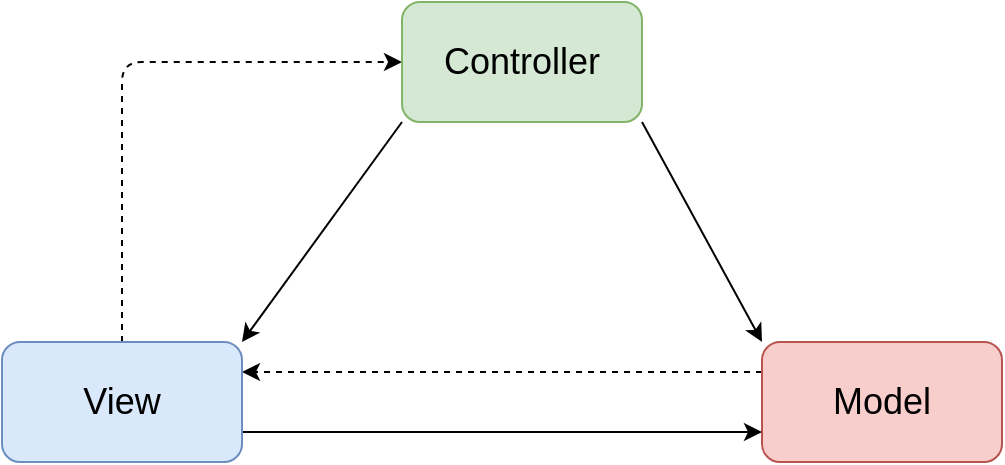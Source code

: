 <mxfile version="15.4.0" type="device"><diagram id="R9_EVb6Ef2wqdiGAu3qX" name="第 1 页"><mxGraphModel dx="1024" dy="599" grid="1" gridSize="10" guides="1" tooltips="1" connect="1" arrows="1" fold="1" page="1" pageScale="1" pageWidth="827" pageHeight="1169" math="0" shadow="0"><root><mxCell id="0"/><mxCell id="1" parent="0"/><mxCell id="Z7aUzNSAv4_1iR3B1SFu-9" style="edgeStyle=none;rounded=0;orthogonalLoop=1;jettySize=auto;html=1;exitX=0;exitY=0.25;exitDx=0;exitDy=0;entryX=1;entryY=0.25;entryDx=0;entryDy=0;fontSize=18;dashed=1;" edge="1" parent="1" source="Z7aUzNSAv4_1iR3B1SFu-1" target="Z7aUzNSAv4_1iR3B1SFu-2"><mxGeometry relative="1" as="geometry"/></mxCell><mxCell id="Z7aUzNSAv4_1iR3B1SFu-1" value="Model" style="rounded=1;whiteSpace=wrap;html=1;fillColor=#f8cecc;strokeColor=#b85450;fontSize=18;" vertex="1" parent="1"><mxGeometry x="450" y="300" width="120" height="60" as="geometry"/></mxCell><mxCell id="Z7aUzNSAv4_1iR3B1SFu-7" style="edgeStyle=none;rounded=0;orthogonalLoop=1;jettySize=auto;html=1;exitX=1;exitY=0.75;exitDx=0;exitDy=0;entryX=0;entryY=0.75;entryDx=0;entryDy=0;fontSize=18;" edge="1" parent="1" source="Z7aUzNSAv4_1iR3B1SFu-2" target="Z7aUzNSAv4_1iR3B1SFu-1"><mxGeometry relative="1" as="geometry"/></mxCell><mxCell id="Z7aUzNSAv4_1iR3B1SFu-10" style="edgeStyle=orthogonalEdgeStyle;rounded=1;orthogonalLoop=1;jettySize=auto;html=1;exitX=0.5;exitY=0;exitDx=0;exitDy=0;entryX=0;entryY=0.5;entryDx=0;entryDy=0;dashed=1;fontSize=18;endSize=6;" edge="1" parent="1" source="Z7aUzNSAv4_1iR3B1SFu-2" target="Z7aUzNSAv4_1iR3B1SFu-3"><mxGeometry relative="1" as="geometry"/></mxCell><mxCell id="Z7aUzNSAv4_1iR3B1SFu-2" value="View" style="rounded=1;whiteSpace=wrap;html=1;fillColor=#dae8fc;strokeColor=#6c8ebf;fontSize=18;" vertex="1" parent="1"><mxGeometry x="70" y="300" width="120" height="60" as="geometry"/></mxCell><mxCell id="Z7aUzNSAv4_1iR3B1SFu-5" style="rounded=0;orthogonalLoop=1;jettySize=auto;html=1;exitX=0;exitY=1;exitDx=0;exitDy=0;entryX=1;entryY=0;entryDx=0;entryDy=0;fontSize=18;" edge="1" parent="1" source="Z7aUzNSAv4_1iR3B1SFu-3" target="Z7aUzNSAv4_1iR3B1SFu-2"><mxGeometry relative="1" as="geometry"/></mxCell><mxCell id="Z7aUzNSAv4_1iR3B1SFu-6" style="edgeStyle=none;rounded=0;orthogonalLoop=1;jettySize=auto;html=1;exitX=1;exitY=1;exitDx=0;exitDy=0;entryX=0;entryY=0;entryDx=0;entryDy=0;fontSize=18;" edge="1" parent="1" source="Z7aUzNSAv4_1iR3B1SFu-3" target="Z7aUzNSAv4_1iR3B1SFu-1"><mxGeometry relative="1" as="geometry"/></mxCell><mxCell id="Z7aUzNSAv4_1iR3B1SFu-3" value="Controller" style="rounded=1;whiteSpace=wrap;html=1;fillColor=#d5e8d4;strokeColor=#82b366;fontSize=18;" vertex="1" parent="1"><mxGeometry x="270" y="130" width="120" height="60" as="geometry"/></mxCell></root></mxGraphModel></diagram></mxfile>
